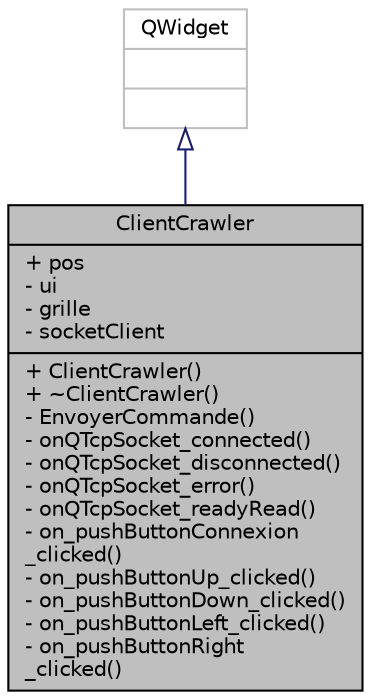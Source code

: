 digraph "ClientCrawler"
{
  edge [fontname="Helvetica",fontsize="10",labelfontname="Helvetica",labelfontsize="10"];
  node [fontname="Helvetica",fontsize="10",shape=record];
  Node0 [label="{ClientCrawler\n|+ pos\l- ui\l- grille\l- socketClient\l|+ ClientCrawler()\l+ ~ClientCrawler()\l- EnvoyerCommande()\l- onQTcpSocket_connected()\l- onQTcpSocket_disconnected()\l- onQTcpSocket_error()\l- onQTcpSocket_readyRead()\l- on_pushButtonConnexion\l_clicked()\l- on_pushButtonUp_clicked()\l- on_pushButtonDown_clicked()\l- on_pushButtonLeft_clicked()\l- on_pushButtonRight\l_clicked()\l}",height=0.2,width=0.4,color="black", fillcolor="grey75", style="filled", fontcolor="black"];
  Node1 -> Node0 [dir="back",color="midnightblue",fontsize="10",style="solid",arrowtail="onormal",fontname="Helvetica"];
  Node1 [label="{QWidget\n||}",height=0.2,width=0.4,color="grey75", fillcolor="white", style="filled"];
}
